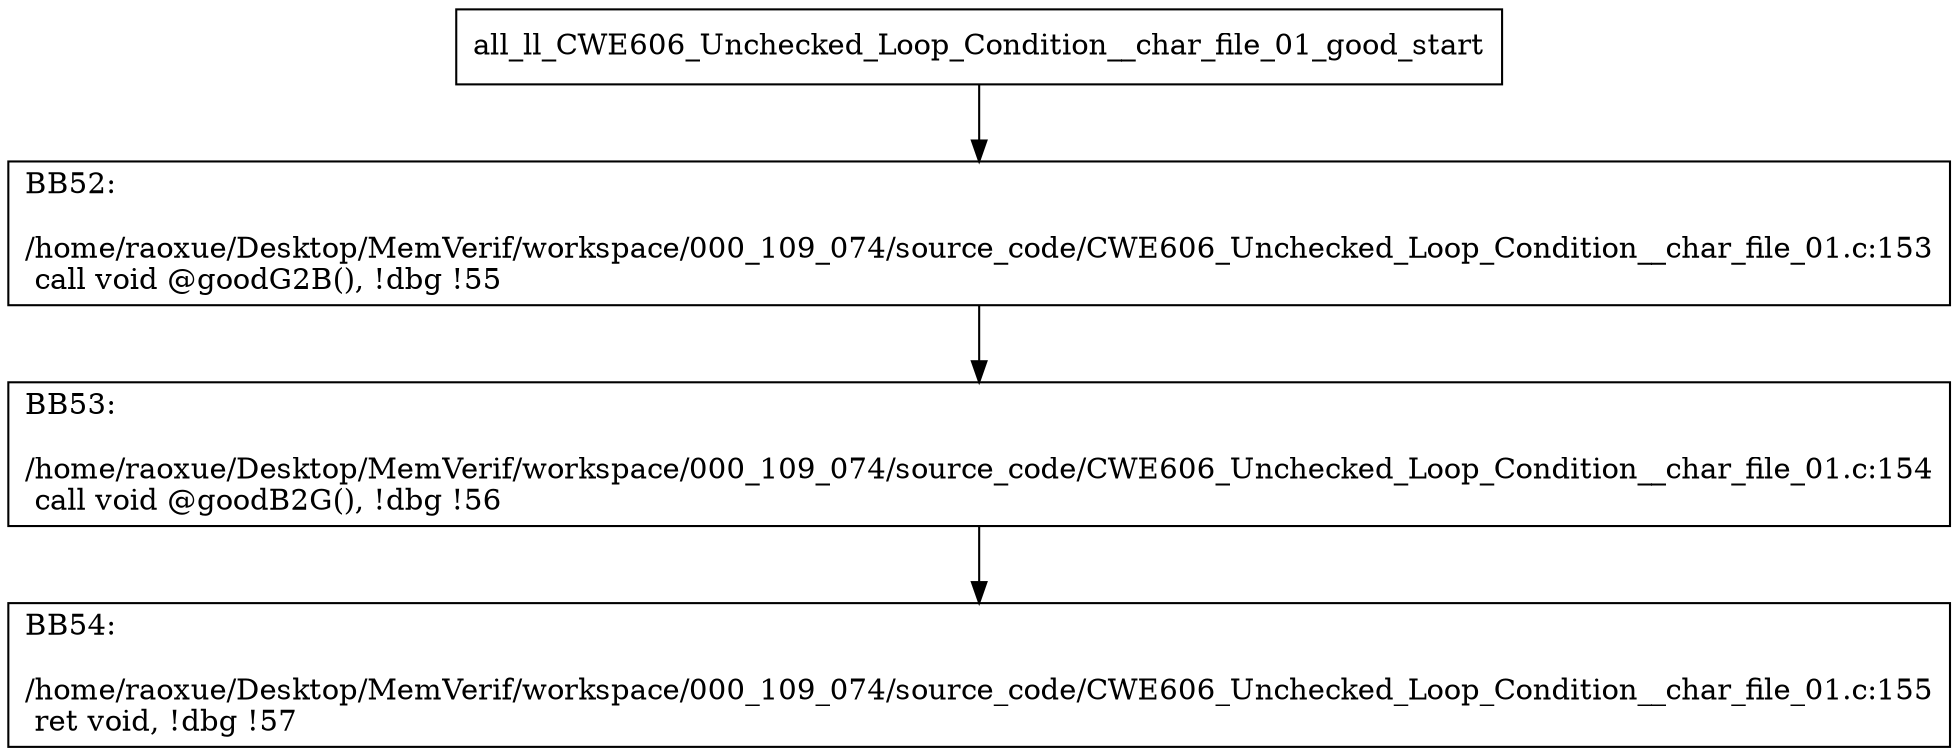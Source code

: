 digraph "CFG for'all_ll_CWE606_Unchecked_Loop_Condition__char_file_01_good' function" {
	BBall_ll_CWE606_Unchecked_Loop_Condition__char_file_01_good_start[shape=record,label="{all_ll_CWE606_Unchecked_Loop_Condition__char_file_01_good_start}"];
	BBall_ll_CWE606_Unchecked_Loop_Condition__char_file_01_good_start-> all_ll_CWE606_Unchecked_Loop_Condition__char_file_01_goodBB52;
	all_ll_CWE606_Unchecked_Loop_Condition__char_file_01_goodBB52 [shape=record, label="{BB52:\l\l/home/raoxue/Desktop/MemVerif/workspace/000_109_074/source_code/CWE606_Unchecked_Loop_Condition__char_file_01.c:153\l
  call void @goodG2B(), !dbg !55\l
}"];
	all_ll_CWE606_Unchecked_Loop_Condition__char_file_01_goodBB52-> all_ll_CWE606_Unchecked_Loop_Condition__char_file_01_goodBB53;
	all_ll_CWE606_Unchecked_Loop_Condition__char_file_01_goodBB53 [shape=record, label="{BB53:\l\l/home/raoxue/Desktop/MemVerif/workspace/000_109_074/source_code/CWE606_Unchecked_Loop_Condition__char_file_01.c:154\l
  call void @goodB2G(), !dbg !56\l
}"];
	all_ll_CWE606_Unchecked_Loop_Condition__char_file_01_goodBB53-> all_ll_CWE606_Unchecked_Loop_Condition__char_file_01_goodBB54;
	all_ll_CWE606_Unchecked_Loop_Condition__char_file_01_goodBB54 [shape=record, label="{BB54:\l\l/home/raoxue/Desktop/MemVerif/workspace/000_109_074/source_code/CWE606_Unchecked_Loop_Condition__char_file_01.c:155\l
  ret void, !dbg !57\l
}"];
}
